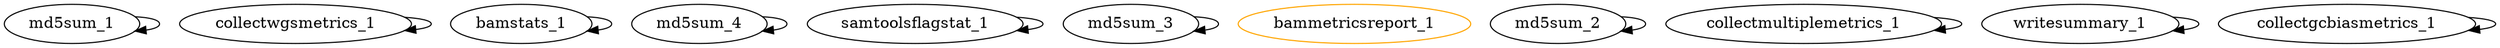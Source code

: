 digraph graphname {
  md5sum_1 -> md5sum_1;
  collectwgsmetrics_1 -> collectwgsmetrics_1;
  bamstats_1 -> bamstats_1;
  md5sum_4 -> md5sum_4;
  samtoolsflagstat_1 -> samtoolsflagstat_1;
  md5sum_3 -> md5sum_3;
  bammetricsreport_1 [color = orange]
  md5sum_2 -> md5sum_2;
  collectmultiplemetrics_1 -> collectmultiplemetrics_1;
  writesummary_1 -> writesummary_1;
  collectgcbiasmetrics_1 -> collectgcbiasmetrics_1;
}
